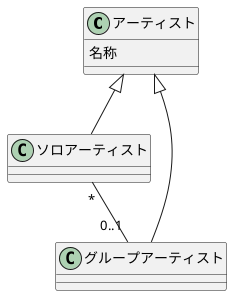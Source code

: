 @startuml

class アーティスト {
  名称
}

class ソロアーティスト
class グループアーティスト

アーティスト <|-- ソロアーティスト
アーティスト <|-- グループアーティスト

ソロアーティスト "*"--"0..1" グループアーティスト

@enduml
